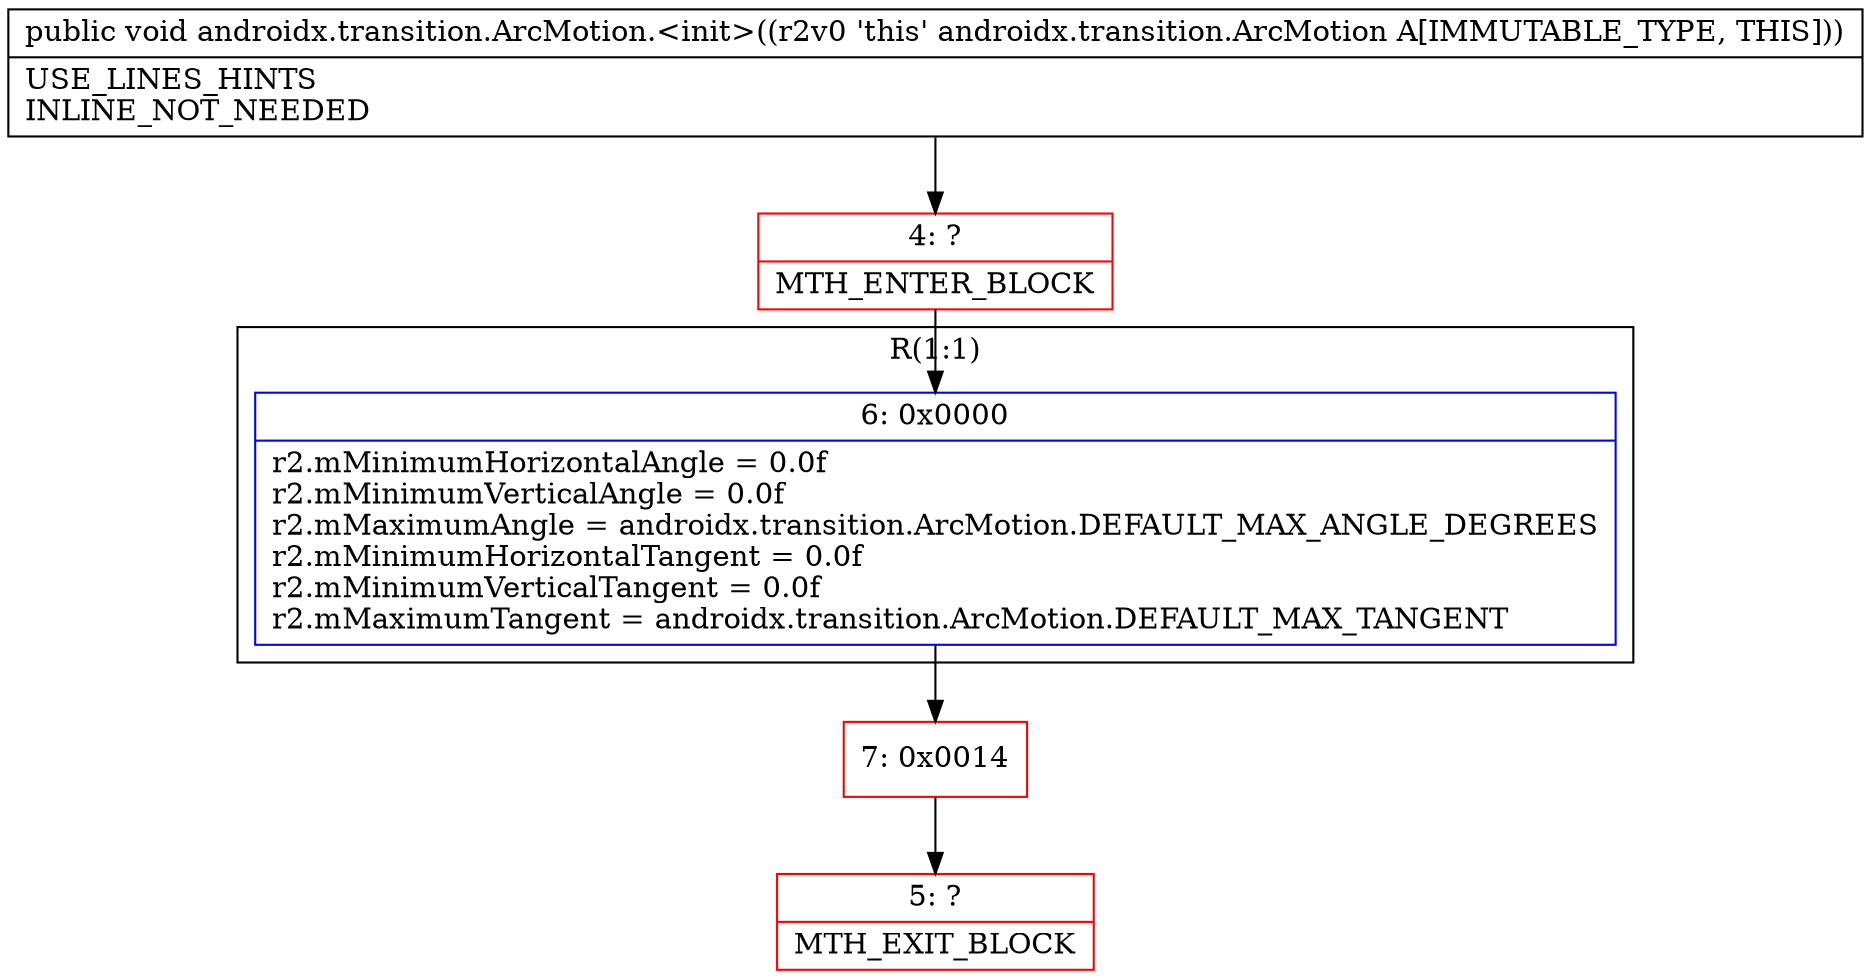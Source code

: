digraph "CFG forandroidx.transition.ArcMotion.\<init\>()V" {
subgraph cluster_Region_1733861842 {
label = "R(1:1)";
node [shape=record,color=blue];
Node_6 [shape=record,label="{6\:\ 0x0000|r2.mMinimumHorizontalAngle = 0.0f\lr2.mMinimumVerticalAngle = 0.0f\lr2.mMaximumAngle = androidx.transition.ArcMotion.DEFAULT_MAX_ANGLE_DEGREES\lr2.mMinimumHorizontalTangent = 0.0f\lr2.mMinimumVerticalTangent = 0.0f\lr2.mMaximumTangent = androidx.transition.ArcMotion.DEFAULT_MAX_TANGENT\l}"];
}
Node_4 [shape=record,color=red,label="{4\:\ ?|MTH_ENTER_BLOCK\l}"];
Node_7 [shape=record,color=red,label="{7\:\ 0x0014}"];
Node_5 [shape=record,color=red,label="{5\:\ ?|MTH_EXIT_BLOCK\l}"];
MethodNode[shape=record,label="{public void androidx.transition.ArcMotion.\<init\>((r2v0 'this' androidx.transition.ArcMotion A[IMMUTABLE_TYPE, THIS]))  | USE_LINES_HINTS\lINLINE_NOT_NEEDED\l}"];
MethodNode -> Node_4;Node_6 -> Node_7;
Node_4 -> Node_6;
Node_7 -> Node_5;
}

